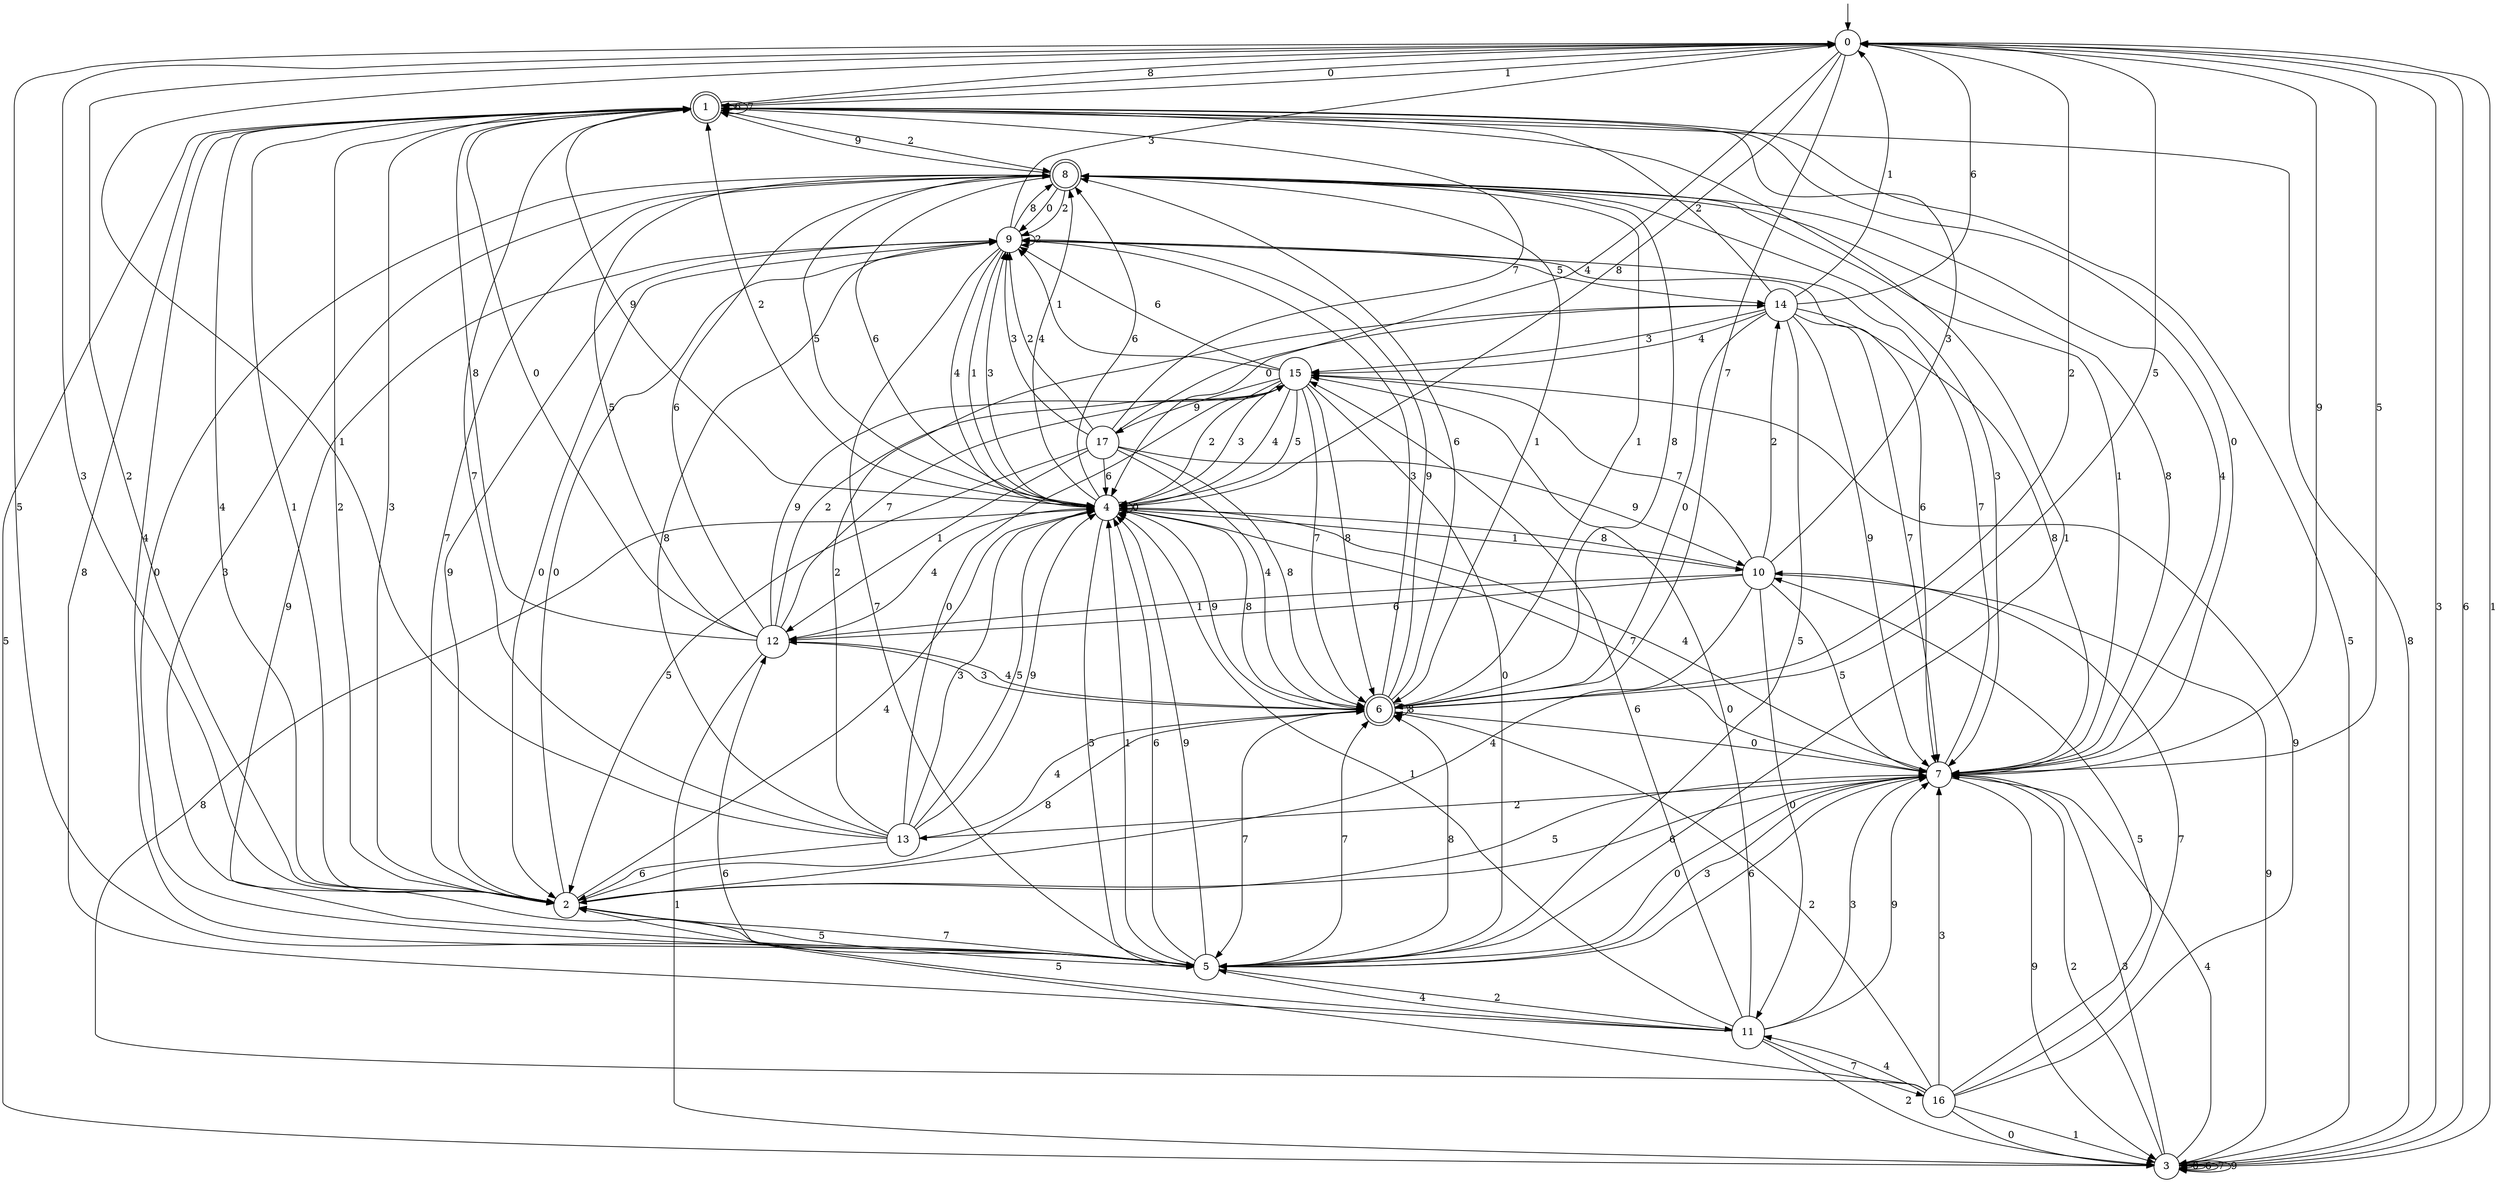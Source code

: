 digraph g {

	s0 [shape="circle" label="0"];
	s1 [shape="doublecircle" label="1"];
	s2 [shape="circle" label="2"];
	s3 [shape="circle" label="3"];
	s4 [shape="circle" label="4"];
	s5 [shape="circle" label="5"];
	s6 [shape="doublecircle" label="6"];
	s7 [shape="circle" label="7"];
	s8 [shape="doublecircle" label="8"];
	s9 [shape="circle" label="9"];
	s10 [shape="circle" label="10"];
	s11 [shape="circle" label="11"];
	s12 [shape="circle" label="12"];
	s13 [shape="circle" label="13"];
	s14 [shape="circle" label="14"];
	s15 [shape="circle" label="15"];
	s16 [shape="circle" label="16"];
	s17 [shape="circle" label="17"];
	s0 -> s1 [label="0"];
	s0 -> s1 [label="1"];
	s0 -> s2 [label="2"];
	s0 -> s3 [label="3"];
	s0 -> s4 [label="4"];
	s0 -> s5 [label="5"];
	s0 -> s3 [label="6"];
	s0 -> s6 [label="7"];
	s0 -> s4 [label="8"];
	s0 -> s7 [label="9"];
	s1 -> s7 [label="0"];
	s1 -> s5 [label="1"];
	s1 -> s8 [label="2"];
	s1 -> s2 [label="3"];
	s1 -> s2 [label="4"];
	s1 -> s3 [label="5"];
	s1 -> s1 [label="6"];
	s1 -> s1 [label="7"];
	s1 -> s0 [label="8"];
	s1 -> s4 [label="9"];
	s2 -> s9 [label="0"];
	s2 -> s1 [label="1"];
	s2 -> s1 [label="2"];
	s2 -> s0 [label="3"];
	s2 -> s4 [label="4"];
	s2 -> s7 [label="5"];
	s2 -> s7 [label="6"];
	s2 -> s5 [label="7"];
	s2 -> s6 [label="8"];
	s2 -> s9 [label="9"];
	s3 -> s3 [label="0"];
	s3 -> s0 [label="1"];
	s3 -> s7 [label="2"];
	s3 -> s7 [label="3"];
	s3 -> s7 [label="4"];
	s3 -> s1 [label="5"];
	s3 -> s3 [label="6"];
	s3 -> s3 [label="7"];
	s3 -> s1 [label="8"];
	s3 -> s3 [label="9"];
	s4 -> s4 [label="0"];
	s4 -> s10 [label="1"];
	s4 -> s1 [label="2"];
	s4 -> s9 [label="3"];
	s4 -> s8 [label="4"];
	s4 -> s5 [label="5"];
	s4 -> s8 [label="6"];
	s4 -> s7 [label="7"];
	s4 -> s6 [label="8"];
	s4 -> s6 [label="9"];
	s5 -> s8 [label="0"];
	s5 -> s4 [label="1"];
	s5 -> s11 [label="2"];
	s5 -> s8 [label="3"];
	s5 -> s1 [label="4"];
	s5 -> s2 [label="5"];
	s5 -> s4 [label="6"];
	s5 -> s6 [label="7"];
	s5 -> s6 [label="8"];
	s5 -> s4 [label="9"];
	s6 -> s7 [label="0"];
	s6 -> s8 [label="1"];
	s6 -> s0 [label="2"];
	s6 -> s9 [label="3"];
	s6 -> s12 [label="4"];
	s6 -> s0 [label="5"];
	s6 -> s8 [label="6"];
	s6 -> s5 [label="7"];
	s6 -> s6 [label="8"];
	s6 -> s9 [label="9"];
	s7 -> s5 [label="0"];
	s7 -> s8 [label="1"];
	s7 -> s13 [label="2"];
	s7 -> s5 [label="3"];
	s7 -> s4 [label="4"];
	s7 -> s0 [label="5"];
	s7 -> s5 [label="6"];
	s7 -> s9 [label="7"];
	s7 -> s8 [label="8"];
	s7 -> s3 [label="9"];
	s8 -> s9 [label="0"];
	s8 -> s6 [label="1"];
	s8 -> s9 [label="2"];
	s8 -> s7 [label="3"];
	s8 -> s7 [label="4"];
	s8 -> s4 [label="5"];
	s8 -> s4 [label="6"];
	s8 -> s2 [label="7"];
	s8 -> s6 [label="8"];
	s8 -> s1 [label="9"];
	s9 -> s2 [label="0"];
	s9 -> s4 [label="1"];
	s9 -> s9 [label="2"];
	s9 -> s0 [label="3"];
	s9 -> s4 [label="4"];
	s9 -> s14 [label="5"];
	s9 -> s7 [label="6"];
	s9 -> s5 [label="7"];
	s9 -> s8 [label="8"];
	s9 -> s5 [label="9"];
	s10 -> s11 [label="0"];
	s10 -> s12 [label="1"];
	s10 -> s14 [label="2"];
	s10 -> s1 [label="3"];
	s10 -> s2 [label="4"];
	s10 -> s7 [label="5"];
	s10 -> s12 [label="6"];
	s10 -> s15 [label="7"];
	s10 -> s4 [label="8"];
	s10 -> s3 [label="9"];
	s11 -> s15 [label="0"];
	s11 -> s4 [label="1"];
	s11 -> s3 [label="2"];
	s11 -> s7 [label="3"];
	s11 -> s5 [label="4"];
	s11 -> s2 [label="5"];
	s11 -> s15 [label="6"];
	s11 -> s16 [label="7"];
	s11 -> s1 [label="8"];
	s11 -> s7 [label="9"];
	s12 -> s1 [label="0"];
	s12 -> s3 [label="1"];
	s12 -> s15 [label="2"];
	s12 -> s6 [label="3"];
	s12 -> s4 [label="4"];
	s12 -> s8 [label="5"];
	s12 -> s8 [label="6"];
	s12 -> s15 [label="7"];
	s12 -> s1 [label="8"];
	s12 -> s15 [label="9"];
	s13 -> s15 [label="0"];
	s13 -> s0 [label="1"];
	s13 -> s14 [label="2"];
	s13 -> s4 [label="3"];
	s13 -> s6 [label="4"];
	s13 -> s4 [label="5"];
	s13 -> s2 [label="6"];
	s13 -> s1 [label="7"];
	s13 -> s9 [label="8"];
	s13 -> s4 [label="9"];
	s14 -> s6 [label="0"];
	s14 -> s0 [label="1"];
	s14 -> s1 [label="2"];
	s14 -> s15 [label="3"];
	s14 -> s15 [label="4"];
	s14 -> s5 [label="5"];
	s14 -> s0 [label="6"];
	s14 -> s7 [label="7"];
	s14 -> s7 [label="8"];
	s14 -> s7 [label="9"];
	s15 -> s5 [label="0"];
	s15 -> s9 [label="1"];
	s15 -> s4 [label="2"];
	s15 -> s4 [label="3"];
	s15 -> s4 [label="4"];
	s15 -> s4 [label="5"];
	s15 -> s9 [label="6"];
	s15 -> s6 [label="7"];
	s15 -> s6 [label="8"];
	s15 -> s17 [label="9"];
	s16 -> s3 [label="0"];
	s16 -> s3 [label="1"];
	s16 -> s6 [label="2"];
	s16 -> s7 [label="3"];
	s16 -> s11 [label="4"];
	s16 -> s10 [label="5"];
	s16 -> s12 [label="6"];
	s16 -> s10 [label="7"];
	s16 -> s4 [label="8"];
	s16 -> s15 [label="9"];
	s17 -> s14 [label="0"];
	s17 -> s12 [label="1"];
	s17 -> s9 [label="2"];
	s17 -> s9 [label="3"];
	s17 -> s6 [label="4"];
	s17 -> s2 [label="5"];
	s17 -> s4 [label="6"];
	s17 -> s1 [label="7"];
	s17 -> s6 [label="8"];
	s17 -> s10 [label="9"];

__start0 [label="" shape="none" width="0" height="0"];
__start0 -> s0;

}
